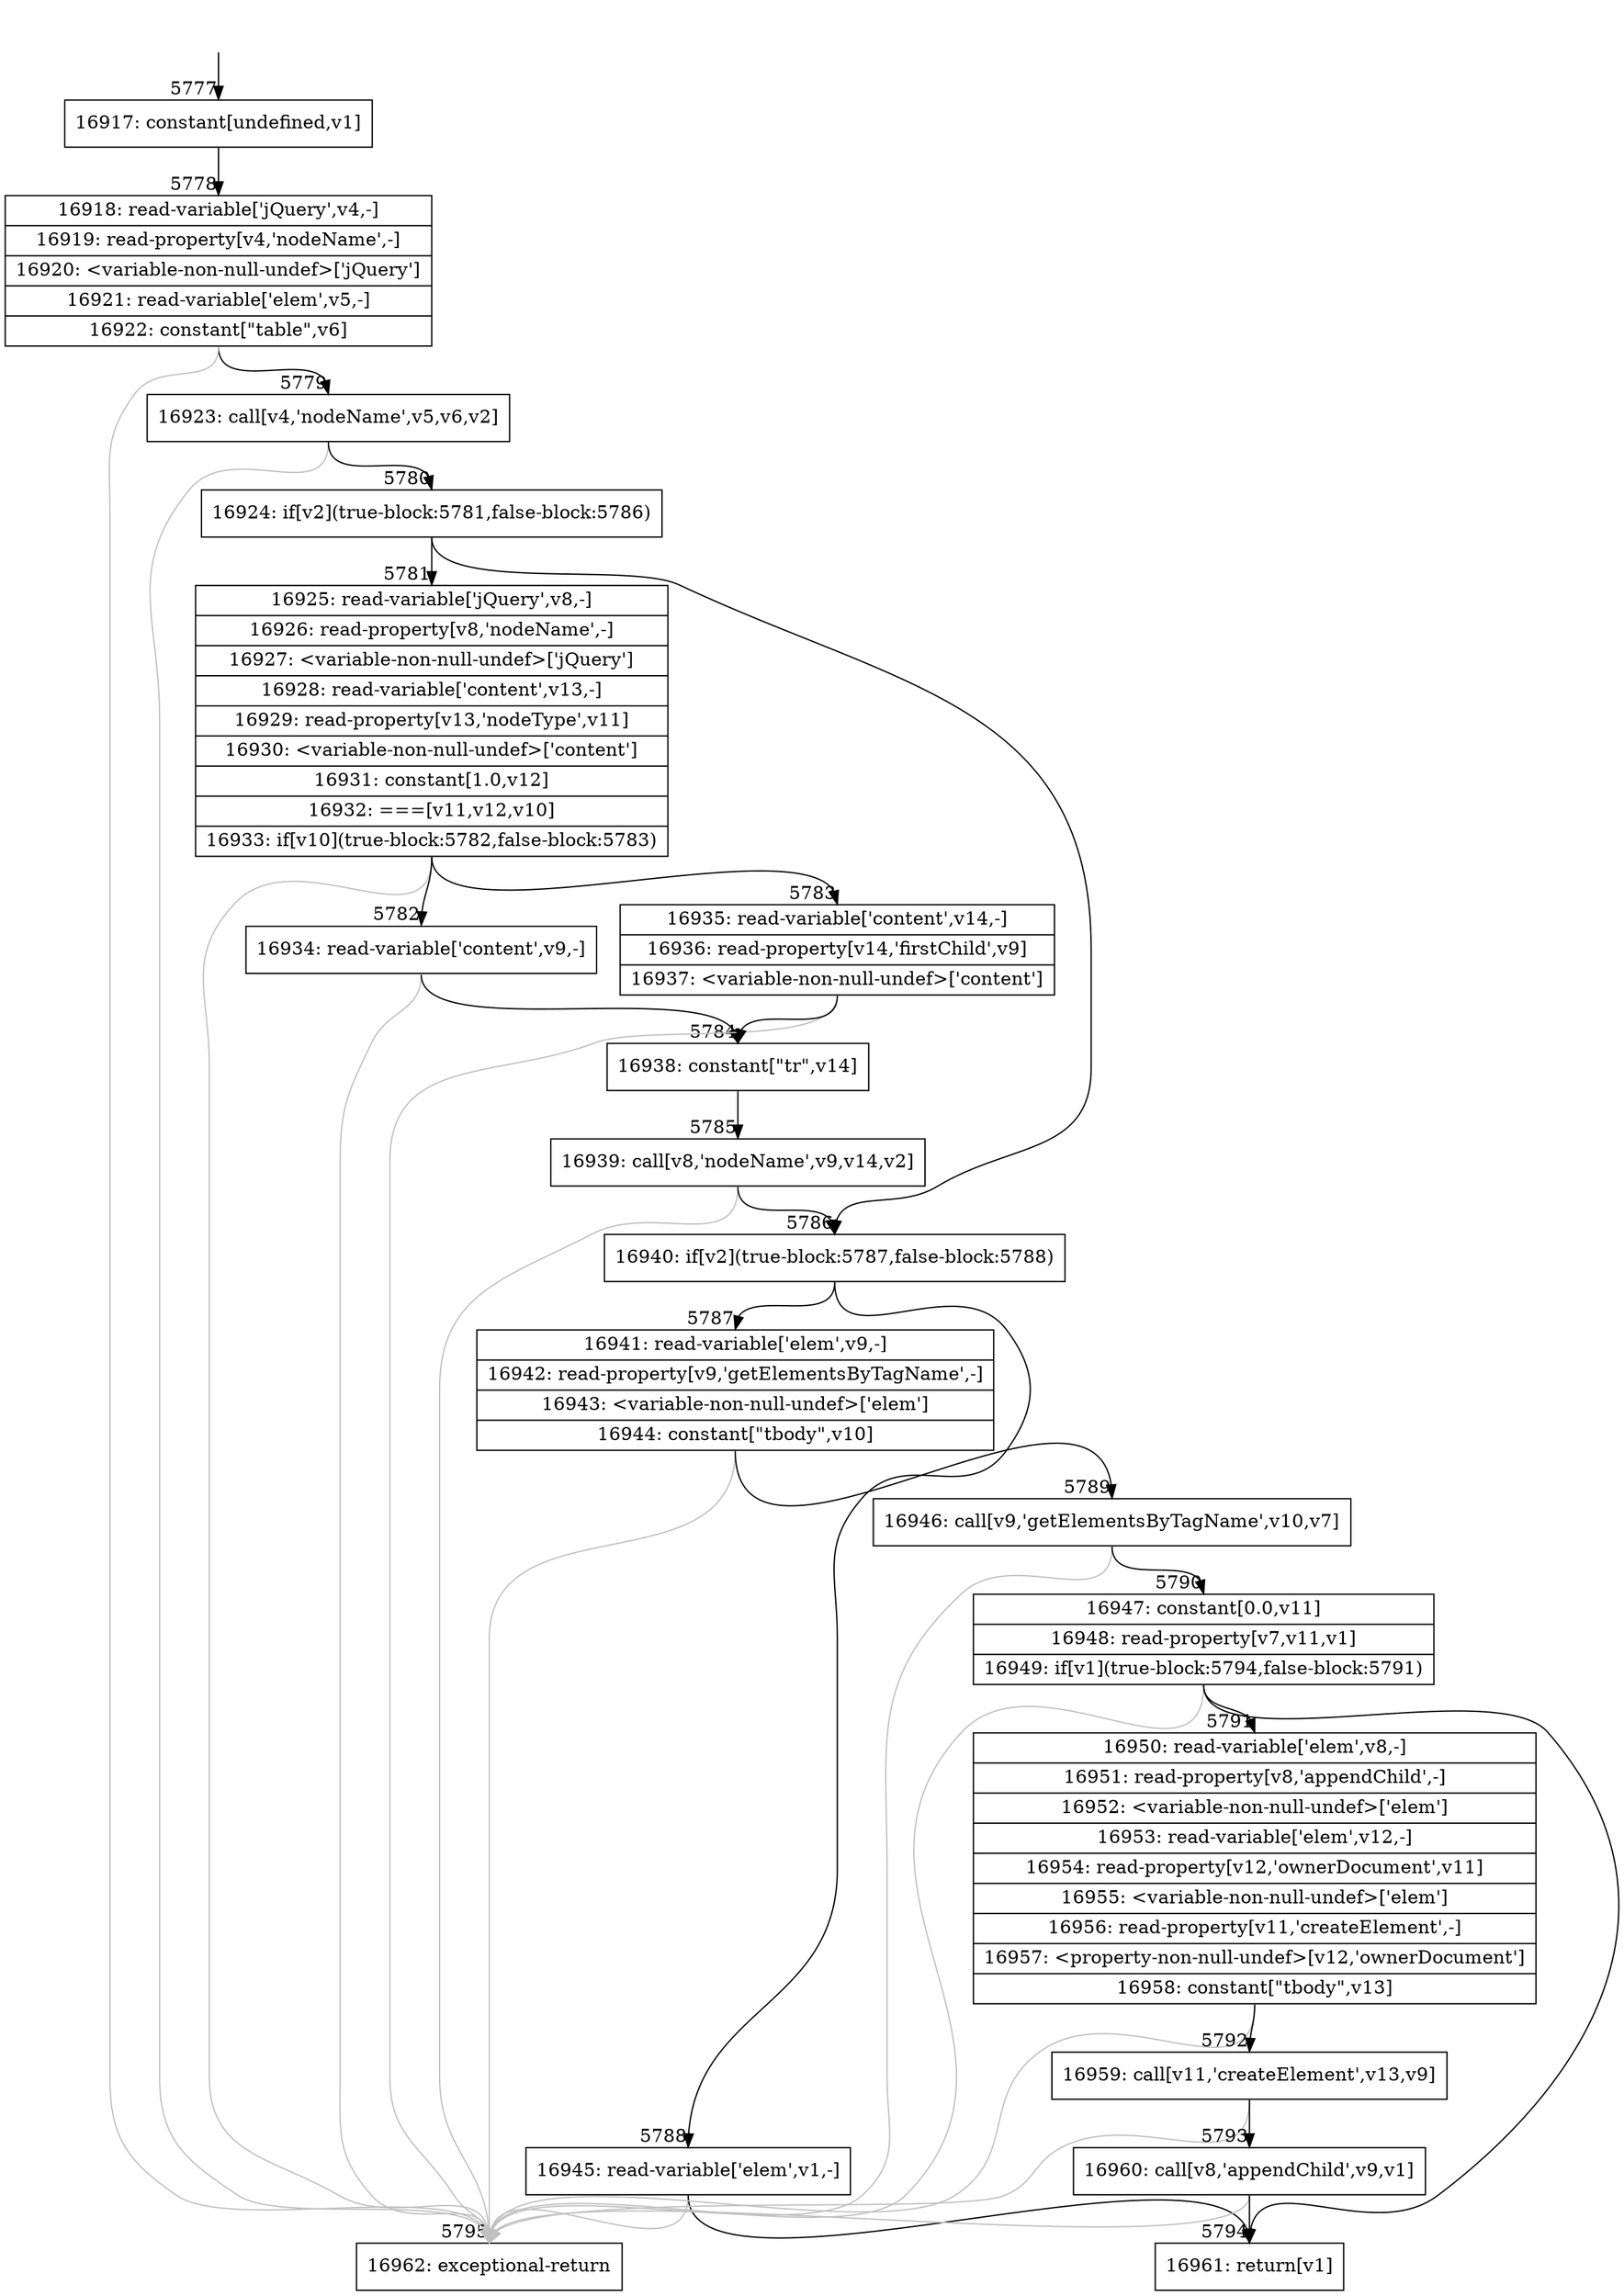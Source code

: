 digraph {
rankdir="TD"
BB_entry375[shape=none,label=""];
BB_entry375 -> BB5777 [tailport=s, headport=n, headlabel="    5777"]
BB5777 [shape=record label="{16917: constant[undefined,v1]}" ] 
BB5777 -> BB5778 [tailport=s, headport=n, headlabel="      5778"]
BB5778 [shape=record label="{16918: read-variable['jQuery',v4,-]|16919: read-property[v4,'nodeName',-]|16920: \<variable-non-null-undef\>['jQuery']|16921: read-variable['elem',v5,-]|16922: constant[\"table\",v6]}" ] 
BB5778 -> BB5779 [tailport=s, headport=n, headlabel="      5779"]
BB5778 -> BB5795 [tailport=s, headport=n, color=gray, headlabel="      5795"]
BB5779 [shape=record label="{16923: call[v4,'nodeName',v5,v6,v2]}" ] 
BB5779 -> BB5780 [tailport=s, headport=n, headlabel="      5780"]
BB5779 -> BB5795 [tailport=s, headport=n, color=gray]
BB5780 [shape=record label="{16924: if[v2](true-block:5781,false-block:5786)}" ] 
BB5780 -> BB5786 [tailport=s, headport=n, headlabel="      5786"]
BB5780 -> BB5781 [tailport=s, headport=n, headlabel="      5781"]
BB5781 [shape=record label="{16925: read-variable['jQuery',v8,-]|16926: read-property[v8,'nodeName',-]|16927: \<variable-non-null-undef\>['jQuery']|16928: read-variable['content',v13,-]|16929: read-property[v13,'nodeType',v11]|16930: \<variable-non-null-undef\>['content']|16931: constant[1.0,v12]|16932: ===[v11,v12,v10]|16933: if[v10](true-block:5782,false-block:5783)}" ] 
BB5781 -> BB5782 [tailport=s, headport=n, headlabel="      5782"]
BB5781 -> BB5783 [tailport=s, headport=n, headlabel="      5783"]
BB5781 -> BB5795 [tailport=s, headport=n, color=gray]
BB5782 [shape=record label="{16934: read-variable['content',v9,-]}" ] 
BB5782 -> BB5784 [tailport=s, headport=n, headlabel="      5784"]
BB5782 -> BB5795 [tailport=s, headport=n, color=gray]
BB5783 [shape=record label="{16935: read-variable['content',v14,-]|16936: read-property[v14,'firstChild',v9]|16937: \<variable-non-null-undef\>['content']}" ] 
BB5783 -> BB5784 [tailport=s, headport=n]
BB5783 -> BB5795 [tailport=s, headport=n, color=gray]
BB5784 [shape=record label="{16938: constant[\"tr\",v14]}" ] 
BB5784 -> BB5785 [tailport=s, headport=n, headlabel="      5785"]
BB5785 [shape=record label="{16939: call[v8,'nodeName',v9,v14,v2]}" ] 
BB5785 -> BB5786 [tailport=s, headport=n]
BB5785 -> BB5795 [tailport=s, headport=n, color=gray]
BB5786 [shape=record label="{16940: if[v2](true-block:5787,false-block:5788)}" ] 
BB5786 -> BB5787 [tailport=s, headport=n, headlabel="      5787"]
BB5786 -> BB5788 [tailport=s, headport=n, headlabel="      5788"]
BB5787 [shape=record label="{16941: read-variable['elem',v9,-]|16942: read-property[v9,'getElementsByTagName',-]|16943: \<variable-non-null-undef\>['elem']|16944: constant[\"tbody\",v10]}" ] 
BB5787 -> BB5789 [tailport=s, headport=n, headlabel="      5789"]
BB5787 -> BB5795 [tailport=s, headport=n, color=gray]
BB5788 [shape=record label="{16945: read-variable['elem',v1,-]}" ] 
BB5788 -> BB5794 [tailport=s, headport=n, headlabel="      5794"]
BB5788 -> BB5795 [tailport=s, headport=n, color=gray]
BB5789 [shape=record label="{16946: call[v9,'getElementsByTagName',v10,v7]}" ] 
BB5789 -> BB5790 [tailport=s, headport=n, headlabel="      5790"]
BB5789 -> BB5795 [tailport=s, headport=n, color=gray]
BB5790 [shape=record label="{16947: constant[0.0,v11]|16948: read-property[v7,v11,v1]|16949: if[v1](true-block:5794,false-block:5791)}" ] 
BB5790 -> BB5794 [tailport=s, headport=n]
BB5790 -> BB5791 [tailport=s, headport=n, headlabel="      5791"]
BB5790 -> BB5795 [tailport=s, headport=n, color=gray]
BB5791 [shape=record label="{16950: read-variable['elem',v8,-]|16951: read-property[v8,'appendChild',-]|16952: \<variable-non-null-undef\>['elem']|16953: read-variable['elem',v12,-]|16954: read-property[v12,'ownerDocument',v11]|16955: \<variable-non-null-undef\>['elem']|16956: read-property[v11,'createElement',-]|16957: \<property-non-null-undef\>[v12,'ownerDocument']|16958: constant[\"tbody\",v13]}" ] 
BB5791 -> BB5792 [tailport=s, headport=n, headlabel="      5792"]
BB5791 -> BB5795 [tailport=s, headport=n, color=gray]
BB5792 [shape=record label="{16959: call[v11,'createElement',v13,v9]}" ] 
BB5792 -> BB5793 [tailport=s, headport=n, headlabel="      5793"]
BB5792 -> BB5795 [tailport=s, headport=n, color=gray]
BB5793 [shape=record label="{16960: call[v8,'appendChild',v9,v1]}" ] 
BB5793 -> BB5794 [tailport=s, headport=n]
BB5793 -> BB5795 [tailport=s, headport=n, color=gray]
BB5794 [shape=record label="{16961: return[v1]}" ] 
BB5795 [shape=record label="{16962: exceptional-return}" ] 
}
